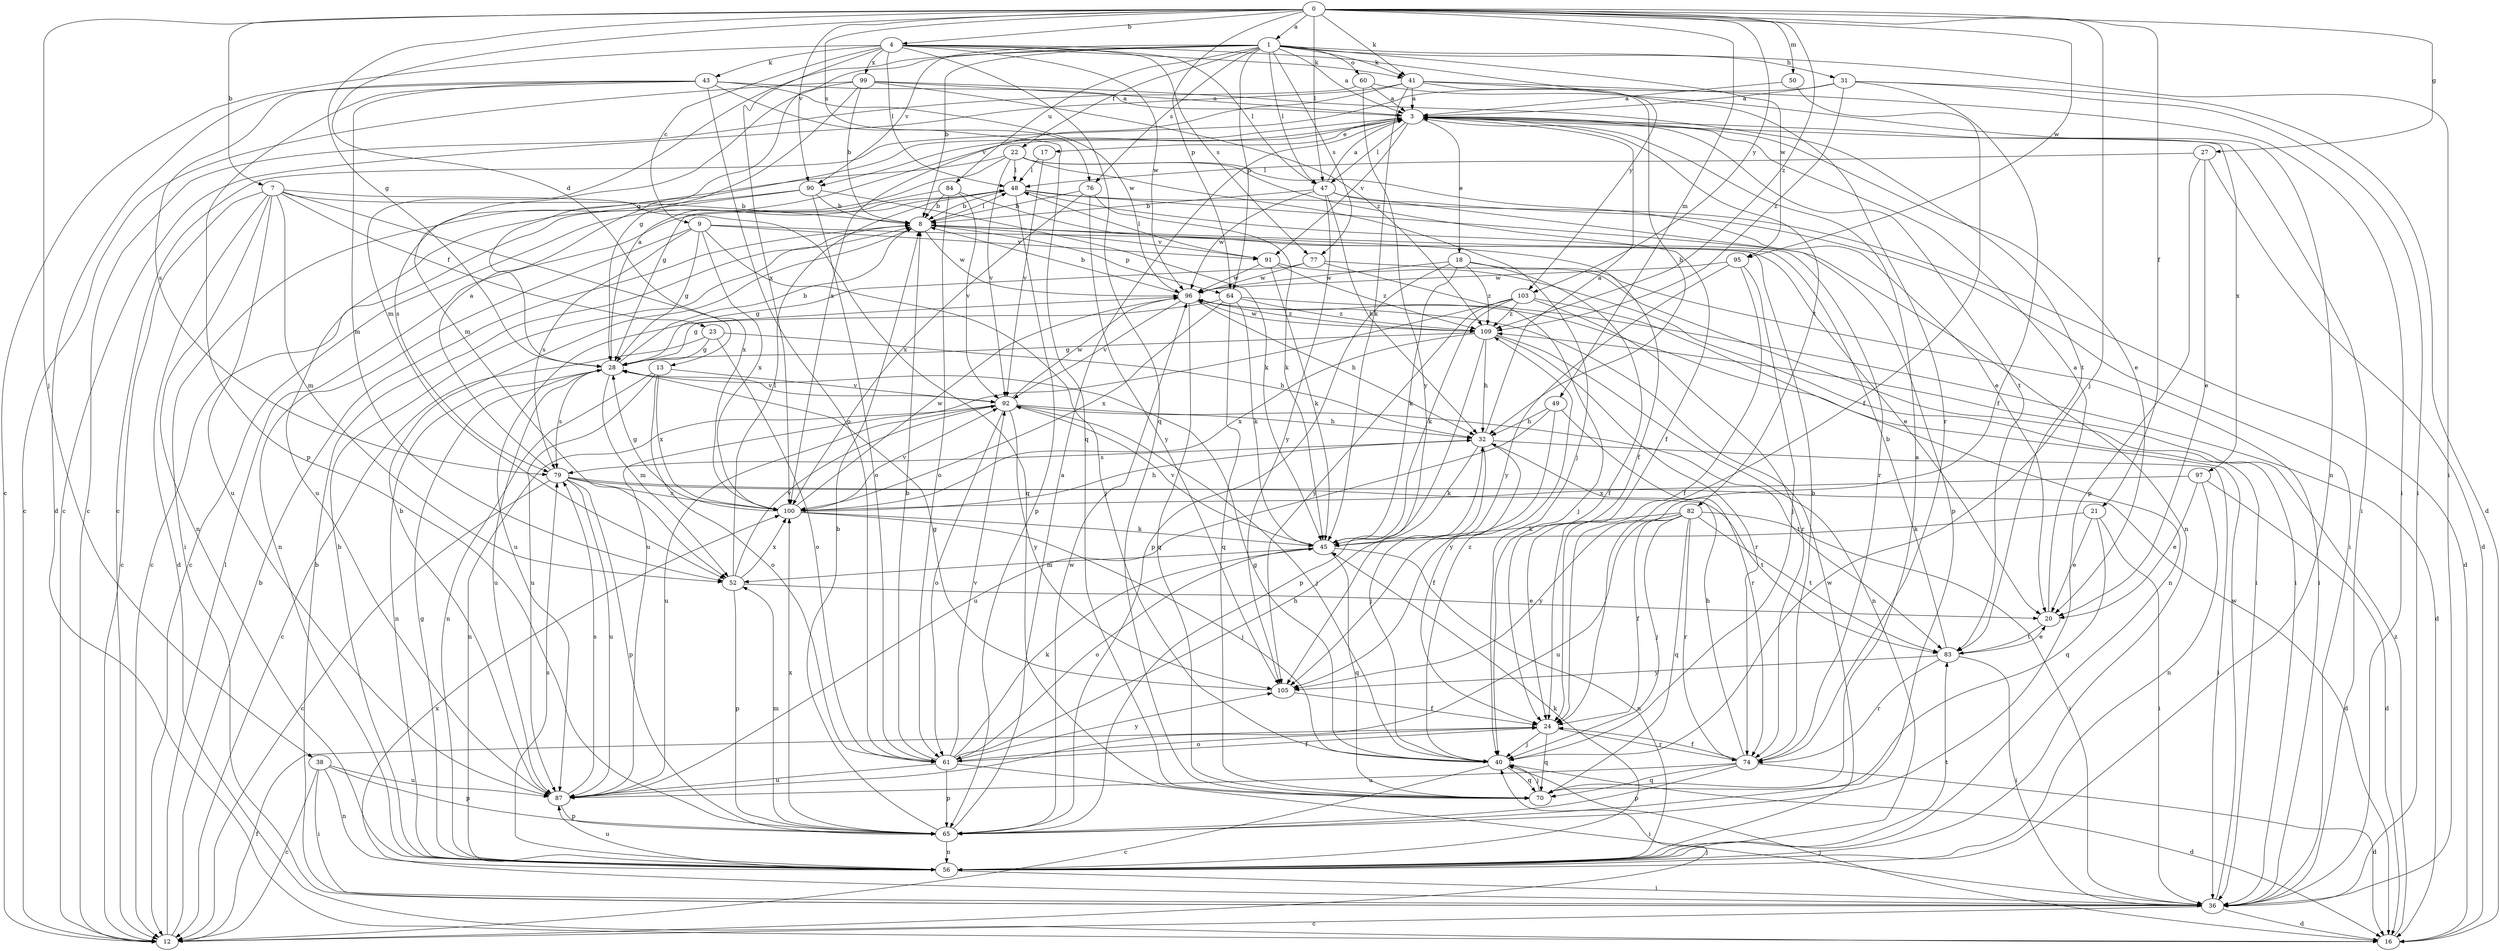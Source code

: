 strict digraph  {
0;
1;
3;
4;
7;
8;
9;
12;
13;
16;
17;
18;
20;
21;
22;
23;
24;
27;
28;
31;
32;
36;
38;
40;
41;
43;
45;
47;
48;
49;
50;
52;
56;
60;
61;
64;
65;
70;
74;
76;
77;
79;
82;
83;
84;
87;
90;
91;
92;
95;
96;
97;
99;
100;
103;
105;
109;
0 -> 1  [label=a];
0 -> 4  [label=b];
0 -> 7  [label=b];
0 -> 13  [label=d];
0 -> 21  [label=f];
0 -> 27  [label=g];
0 -> 28  [label=g];
0 -> 38  [label=j];
0 -> 40  [label=j];
0 -> 41  [label=k];
0 -> 47  [label=l];
0 -> 49  [label=m];
0 -> 50  [label=m];
0 -> 64  [label=p];
0 -> 76  [label=s];
0 -> 90  [label=v];
0 -> 95  [label=w];
0 -> 103  [label=y];
0 -> 109  [label=z];
1 -> 3  [label=a];
1 -> 8  [label=b];
1 -> 22  [label=f];
1 -> 28  [label=g];
1 -> 31  [label=h];
1 -> 36  [label=i];
1 -> 41  [label=k];
1 -> 47  [label=l];
1 -> 52  [label=m];
1 -> 60  [label=o];
1 -> 64  [label=p];
1 -> 76  [label=s];
1 -> 77  [label=s];
1 -> 84  [label=u];
1 -> 90  [label=v];
1 -> 95  [label=w];
3 -> 17  [label=e];
3 -> 18  [label=e];
3 -> 20  [label=e];
3 -> 36  [label=i];
3 -> 47  [label=l];
3 -> 82  [label=t];
3 -> 83  [label=t];
3 -> 90  [label=v];
3 -> 91  [label=v];
3 -> 97  [label=x];
4 -> 9  [label=c];
4 -> 12  [label=c];
4 -> 41  [label=k];
4 -> 43  [label=k];
4 -> 47  [label=l];
4 -> 48  [label=l];
4 -> 70  [label=q];
4 -> 77  [label=s];
4 -> 96  [label=w];
4 -> 99  [label=x];
4 -> 100  [label=x];
4 -> 103  [label=y];
7 -> 8  [label=b];
7 -> 12  [label=c];
7 -> 16  [label=d];
7 -> 23  [label=f];
7 -> 52  [label=m];
7 -> 56  [label=n];
7 -> 70  [label=q];
7 -> 87  [label=u];
7 -> 100  [label=x];
8 -> 48  [label=l];
8 -> 64  [label=p];
8 -> 91  [label=v];
8 -> 96  [label=w];
9 -> 20  [label=e];
9 -> 28  [label=g];
9 -> 40  [label=j];
9 -> 56  [label=n];
9 -> 79  [label=s];
9 -> 91  [label=v];
9 -> 100  [label=x];
12 -> 8  [label=b];
12 -> 24  [label=f];
12 -> 40  [label=j];
12 -> 48  [label=l];
13 -> 56  [label=n];
13 -> 61  [label=o];
13 -> 87  [label=u];
13 -> 92  [label=v];
13 -> 100  [label=x];
16 -> 40  [label=j];
16 -> 109  [label=z];
17 -> 48  [label=l];
17 -> 92  [label=v];
18 -> 24  [label=f];
18 -> 36  [label=i];
18 -> 45  [label=k];
18 -> 65  [label=p];
18 -> 96  [label=w];
18 -> 109  [label=z];
20 -> 3  [label=a];
20 -> 83  [label=t];
21 -> 20  [label=e];
21 -> 36  [label=i];
21 -> 45  [label=k];
21 -> 70  [label=q];
22 -> 20  [label=e];
22 -> 24  [label=f];
22 -> 28  [label=g];
22 -> 40  [label=j];
22 -> 48  [label=l];
22 -> 79  [label=s];
22 -> 92  [label=v];
23 -> 12  [label=c];
23 -> 28  [label=g];
23 -> 32  [label=h];
23 -> 61  [label=o];
24 -> 40  [label=j];
24 -> 61  [label=o];
24 -> 70  [label=q];
24 -> 74  [label=r];
27 -> 16  [label=d];
27 -> 20  [label=e];
27 -> 48  [label=l];
27 -> 65  [label=p];
28 -> 3  [label=a];
28 -> 8  [label=b];
28 -> 52  [label=m];
28 -> 56  [label=n];
28 -> 79  [label=s];
28 -> 87  [label=u];
28 -> 92  [label=v];
31 -> 3  [label=a];
31 -> 12  [label=c];
31 -> 16  [label=d];
31 -> 24  [label=f];
31 -> 36  [label=i];
31 -> 109  [label=z];
32 -> 3  [label=a];
32 -> 24  [label=f];
32 -> 36  [label=i];
32 -> 40  [label=j];
32 -> 45  [label=k];
32 -> 79  [label=s];
36 -> 8  [label=b];
36 -> 12  [label=c];
36 -> 16  [label=d];
36 -> 96  [label=w];
36 -> 100  [label=x];
38 -> 12  [label=c];
38 -> 36  [label=i];
38 -> 56  [label=n];
38 -> 65  [label=p];
38 -> 87  [label=u];
40 -> 12  [label=c];
40 -> 16  [label=d];
40 -> 28  [label=g];
40 -> 70  [label=q];
40 -> 109  [label=z];
41 -> 3  [label=a];
41 -> 12  [label=c];
41 -> 32  [label=h];
41 -> 36  [label=i];
41 -> 45  [label=k];
41 -> 74  [label=r];
41 -> 100  [label=x];
43 -> 3  [label=a];
43 -> 16  [label=d];
43 -> 52  [label=m];
43 -> 61  [label=o];
43 -> 65  [label=p];
43 -> 70  [label=q];
43 -> 79  [label=s];
43 -> 96  [label=w];
45 -> 52  [label=m];
45 -> 56  [label=n];
45 -> 61  [label=o];
45 -> 70  [label=q];
45 -> 92  [label=v];
47 -> 3  [label=a];
47 -> 8  [label=b];
47 -> 32  [label=h];
47 -> 36  [label=i];
47 -> 65  [label=p];
47 -> 96  [label=w];
47 -> 105  [label=y];
48 -> 8  [label=b];
48 -> 12  [label=c];
48 -> 16  [label=d];
48 -> 56  [label=n];
48 -> 65  [label=p];
48 -> 74  [label=r];
49 -> 32  [label=h];
49 -> 74  [label=r];
49 -> 87  [label=u];
49 -> 105  [label=y];
50 -> 3  [label=a];
50 -> 24  [label=f];
52 -> 20  [label=e];
52 -> 48  [label=l];
52 -> 65  [label=p];
52 -> 92  [label=v];
52 -> 100  [label=x];
56 -> 8  [label=b];
56 -> 28  [label=g];
56 -> 36  [label=i];
56 -> 45  [label=k];
56 -> 79  [label=s];
56 -> 83  [label=t];
56 -> 87  [label=u];
56 -> 96  [label=w];
60 -> 3  [label=a];
60 -> 12  [label=c];
60 -> 56  [label=n];
60 -> 105  [label=y];
61 -> 8  [label=b];
61 -> 24  [label=f];
61 -> 32  [label=h];
61 -> 36  [label=i];
61 -> 45  [label=k];
61 -> 65  [label=p];
61 -> 87  [label=u];
61 -> 92  [label=v];
61 -> 105  [label=y];
64 -> 16  [label=d];
64 -> 28  [label=g];
64 -> 45  [label=k];
64 -> 70  [label=q];
64 -> 100  [label=x];
64 -> 109  [label=z];
65 -> 3  [label=a];
65 -> 8  [label=b];
65 -> 52  [label=m];
65 -> 56  [label=n];
65 -> 96  [label=w];
65 -> 100  [label=x];
70 -> 3  [label=a];
70 -> 40  [label=j];
74 -> 8  [label=b];
74 -> 16  [label=d];
74 -> 24  [label=f];
74 -> 32  [label=h];
74 -> 65  [label=p];
74 -> 70  [label=q];
74 -> 87  [label=u];
76 -> 8  [label=b];
76 -> 45  [label=k];
76 -> 100  [label=x];
76 -> 105  [label=y];
77 -> 28  [label=g];
77 -> 36  [label=i];
77 -> 40  [label=j];
77 -> 96  [label=w];
79 -> 3  [label=a];
79 -> 12  [label=c];
79 -> 16  [label=d];
79 -> 65  [label=p];
79 -> 83  [label=t];
79 -> 87  [label=u];
79 -> 100  [label=x];
82 -> 24  [label=f];
82 -> 36  [label=i];
82 -> 40  [label=j];
82 -> 45  [label=k];
82 -> 70  [label=q];
82 -> 74  [label=r];
82 -> 83  [label=t];
82 -> 87  [label=u];
82 -> 105  [label=y];
83 -> 8  [label=b];
83 -> 20  [label=e];
83 -> 36  [label=i];
83 -> 74  [label=r];
83 -> 105  [label=y];
84 -> 8  [label=b];
84 -> 12  [label=c];
84 -> 24  [label=f];
84 -> 61  [label=o];
84 -> 92  [label=v];
87 -> 8  [label=b];
87 -> 65  [label=p];
87 -> 79  [label=s];
90 -> 8  [label=b];
90 -> 36  [label=i];
90 -> 45  [label=k];
90 -> 61  [label=o];
90 -> 87  [label=u];
91 -> 36  [label=i];
91 -> 45  [label=k];
91 -> 48  [label=l];
91 -> 96  [label=w];
91 -> 109  [label=z];
92 -> 32  [label=h];
92 -> 40  [label=j];
92 -> 56  [label=n];
92 -> 61  [label=o];
92 -> 83  [label=t];
92 -> 87  [label=u];
92 -> 96  [label=w];
92 -> 105  [label=y];
95 -> 24  [label=f];
95 -> 40  [label=j];
95 -> 96  [label=w];
95 -> 105  [label=y];
96 -> 8  [label=b];
96 -> 32  [label=h];
96 -> 70  [label=q];
96 -> 87  [label=u];
96 -> 92  [label=v];
96 -> 109  [label=z];
97 -> 16  [label=d];
97 -> 20  [label=e];
97 -> 56  [label=n];
97 -> 100  [label=x];
99 -> 3  [label=a];
99 -> 8  [label=b];
99 -> 12  [label=c];
99 -> 28  [label=g];
99 -> 52  [label=m];
99 -> 83  [label=t];
99 -> 109  [label=z];
100 -> 28  [label=g];
100 -> 32  [label=h];
100 -> 40  [label=j];
100 -> 45  [label=k];
100 -> 92  [label=v];
100 -> 96  [label=w];
103 -> 45  [label=k];
103 -> 56  [label=n];
103 -> 74  [label=r];
103 -> 87  [label=u];
103 -> 105  [label=y];
103 -> 109  [label=z];
105 -> 24  [label=f];
105 -> 28  [label=g];
109 -> 28  [label=g];
109 -> 32  [label=h];
109 -> 56  [label=n];
109 -> 65  [label=p];
109 -> 74  [label=r];
109 -> 96  [label=w];
109 -> 100  [label=x];
}
